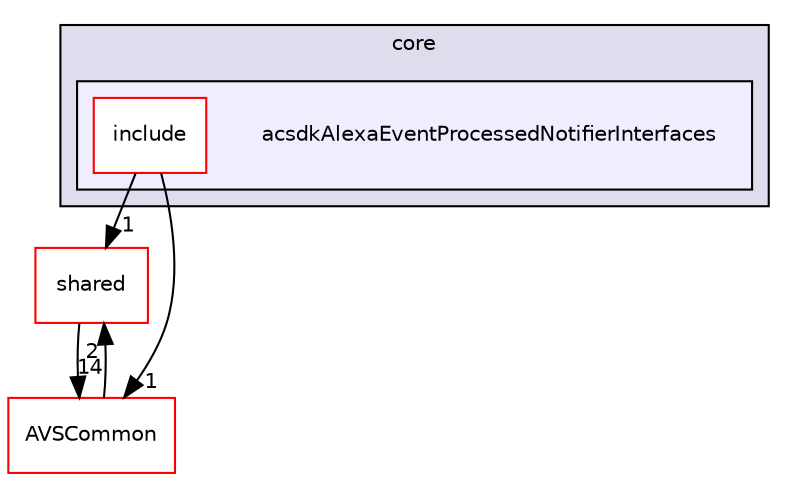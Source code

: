 digraph "/workplace/avs-device-sdk/core/acsdkAlexaEventProcessedNotifierInterfaces" {
  compound=true
  node [ fontsize="10", fontname="Helvetica"];
  edge [ labelfontsize="10", labelfontname="Helvetica"];
  subgraph clusterdir_4270bfced15e0e73154b13468c7c9ad9 {
    graph [ bgcolor="#ddddee", pencolor="black", label="core" fontname="Helvetica", fontsize="10", URL="dir_4270bfced15e0e73154b13468c7c9ad9.html"]
  subgraph clusterdir_7c6af3b7457c451867941b4029d22d0c {
    graph [ bgcolor="#eeeeff", pencolor="black", label="" URL="dir_7c6af3b7457c451867941b4029d22d0c.html"];
    dir_7c6af3b7457c451867941b4029d22d0c [shape=plaintext label="acsdkAlexaEventProcessedNotifierInterfaces"];
    dir_c2f82ca36480ce65d1be60b8b1ecbcf1 [shape=box label="include" color="red" fillcolor="white" style="filled" URL="dir_c2f82ca36480ce65d1be60b8b1ecbcf1.html"];
  }
  }
  dir_9982052f7ce695d12571567315b2fafa [shape=box label="shared" fillcolor="white" style="filled" color="red" URL="dir_9982052f7ce695d12571567315b2fafa.html"];
  dir_13e65effb2bde530b17b3d5eefcd0266 [shape=box label="AVSCommon" fillcolor="white" style="filled" color="red" URL="dir_13e65effb2bde530b17b3d5eefcd0266.html"];
  dir_9982052f7ce695d12571567315b2fafa->dir_13e65effb2bde530b17b3d5eefcd0266 [headlabel="14", labeldistance=1.5 headhref="dir_000598_000017.html"];
  dir_13e65effb2bde530b17b3d5eefcd0266->dir_9982052f7ce695d12571567315b2fafa [headlabel="2", labeldistance=1.5 headhref="dir_000017_000598.html"];
  dir_c2f82ca36480ce65d1be60b8b1ecbcf1->dir_9982052f7ce695d12571567315b2fafa [headlabel="1", labeldistance=1.5 headhref="dir_000463_000598.html"];
  dir_c2f82ca36480ce65d1be60b8b1ecbcf1->dir_13e65effb2bde530b17b3d5eefcd0266 [headlabel="1", labeldistance=1.5 headhref="dir_000463_000017.html"];
}
